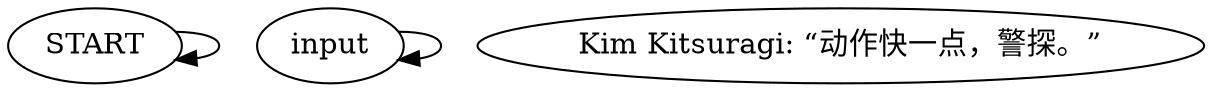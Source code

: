 # BACKYARD / KIM BREAKING AND ENTERING barks
# Kim bark after you enter the Communist Student room
# ==================================================
digraph G {
	  0 [label="START"];
	  1 [label="input"];
	  2 [label="Kim Kitsuragi: “动作快一点，警探。”"];
	  0 -> 0
	  1 -> 1
}

